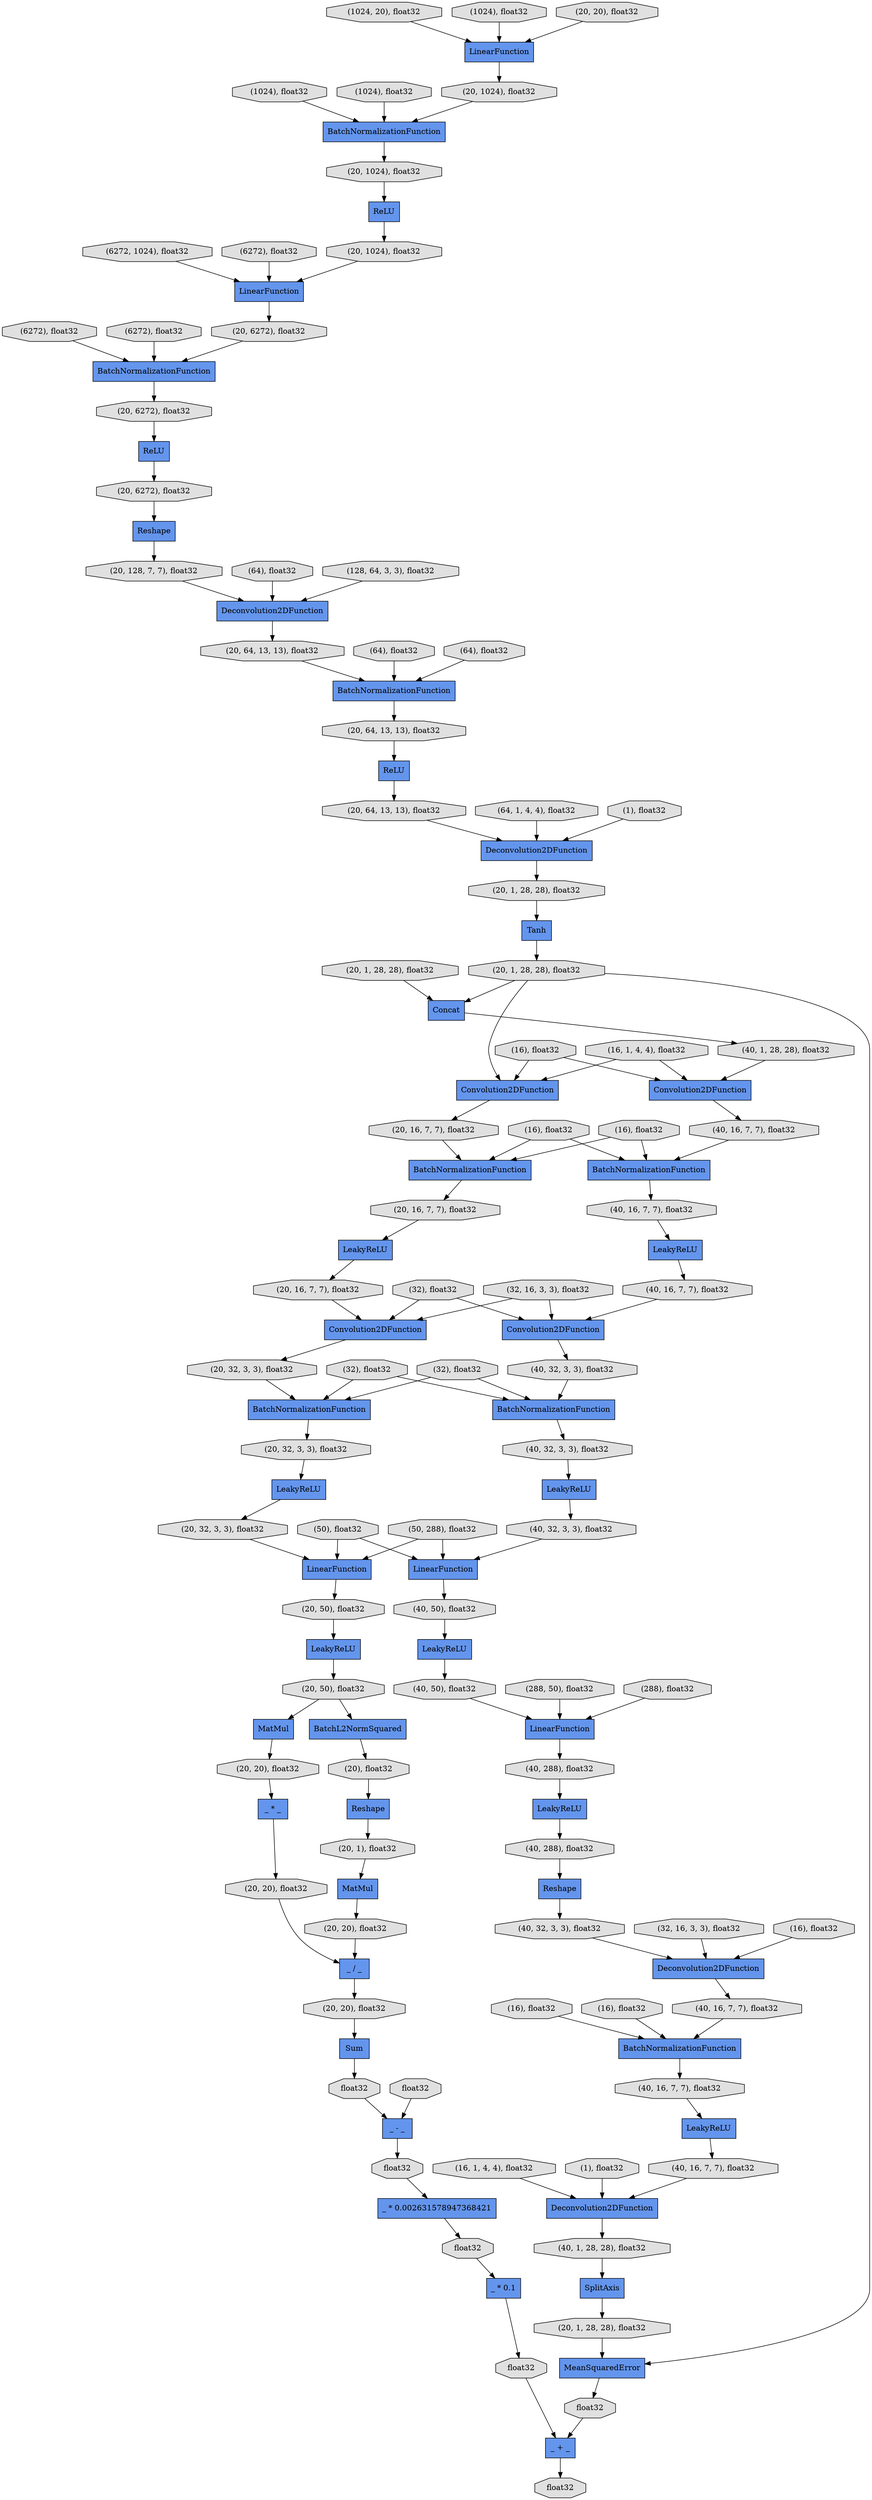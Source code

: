 digraph graphname{rankdir=TB;4426031400 [shape="record",fillcolor="#6495ED",style="filled",label="Convolution2DFunction"];4426031456 [shape="octagon",fillcolor="#E0E0E0",style="filled",label="(20, 16, 7, 7), float32"];4426031512 [shape="octagon",fillcolor="#E0E0E0",style="filled",label="(40, 1, 28, 28), float32"];4426031568 [shape="octagon",fillcolor="#E0E0E0",style="filled",label="(20, 32, 3, 3), float32"];4426031792 [shape="octagon",fillcolor="#E0E0E0",style="filled",label="(20, 16, 7, 7), float32"];4426031848 [shape="record",fillcolor="#6495ED",style="filled",label="Reshape"];4426032128 [shape="record",fillcolor="#6495ED",style="filled",label="LeakyReLU"];4426032184 [shape="octagon",fillcolor="#E0E0E0",style="filled",label="(20, 1), float32"];4426032240 [shape="record",fillcolor="#6495ED",style="filled",label="BatchNormalizationFunction"];4373202032 [shape="record",fillcolor="#6495ED",style="filled",label="Convolution2DFunction"];4426032296 [shape="octagon",fillcolor="#E0E0E0",style="filled",label="(20, 16, 7, 7), float32"];4426032352 [shape="octagon",fillcolor="#E0E0E0",style="filled",label="(20, 32, 3, 3), float32"];4426032408 [shape="record",fillcolor="#6495ED",style="filled",label="BatchL2NormSquared"];4426032464 [shape="octagon",fillcolor="#E0E0E0",style="filled",label="(20, 32, 3, 3), float32"];4426032520 [shape="record",fillcolor="#6495ED",style="filled",label="LeakyReLU"];4426032576 [shape="octagon",fillcolor="#E0E0E0",style="filled",label="(20, 50), float32"];4426032632 [shape="record",fillcolor="#6495ED",style="filled",label="LeakyReLU"];4426032688 [shape="octagon",fillcolor="#E0E0E0",style="filled",label="(20, 50), float32"];4426032744 [shape="octagon",fillcolor="#E0E0E0",style="filled",label="float32"];4426032800 [shape="record",fillcolor="#6495ED",style="filled",label="LinearFunction"];4426032912 [shape="record",fillcolor="#6495ED",style="filled",label="MatMul"];4426033024 [shape="octagon",fillcolor="#E0E0E0",style="filled",label="(20), float32"];4358694840 [shape="octagon",fillcolor="#E0E0E0",style="filled",label="(20, 1, 28, 28), float32"];4426033136 [shape="octagon",fillcolor="#E0E0E0",style="filled",label="float32"];4426033192 [shape="record",fillcolor="#6495ED",style="filled",label="MatMul"];4426033304 [shape="octagon",fillcolor="#E0E0E0",style="filled",label="(20, 20), float32"];4426033360 [shape="octagon",fillcolor="#E0E0E0",style="filled",label="(20, 20), float32"];4426033528 [shape="octagon",fillcolor="#E0E0E0",style="filled",label="float32"];4324379168 [shape="record",fillcolor="#6495ED",style="filled",label="BatchNormalizationFunction"];4426033752 [shape="record",fillcolor="#6495ED",style="filled",label="Sum"];4426033808 [shape="record",fillcolor="#6495ED",style="filled",label="_ * _"];4426033864 [shape="record",fillcolor="#6495ED",style="filled",label="_ / _"];4426033920 [shape="octagon",fillcolor="#E0E0E0",style="filled",label="(20, 20), float32"];4324379616 [shape="octagon",fillcolor="#E0E0E0",style="filled",label="float32"];4426034144 [shape="octagon",fillcolor="#E0E0E0",style="filled",label="(20, 20), float32"];4426034200 [shape="octagon",fillcolor="#E0E0E0",style="filled",label="float32"];4426034256 [shape="record",fillcolor="#6495ED",style="filled",label="_ - _"];4426034312 [shape="record",fillcolor="#6495ED",style="filled",label="_ * 0.1"];4426034368 [shape="octagon",fillcolor="#E0E0E0",style="filled",label="float32"];4426034424 [shape="record",fillcolor="#6495ED",style="filled",label="_ * 0.002631578947368421"];4426034648 [shape="octagon",fillcolor="#E0E0E0",style="filled",label="float32"];4426034704 [shape="record",fillcolor="#6495ED",style="filled",label="_ + _"];4425863240 [shape="octagon",fillcolor="#E0E0E0",style="filled",label="(32, 16, 3, 3), float32"];4425863296 [shape="octagon",fillcolor="#E0E0E0",style="filled",label="(16), float32"];4425986176 [shape="record",fillcolor="#6495ED",style="filled",label="ReLU"];4425863408 [shape="octagon",fillcolor="#E0E0E0",style="filled",label="(16), float32"];4425986288 [shape="octagon",fillcolor="#E0E0E0",style="filled",label="(20, 6272), float32"];4425863464 [shape="octagon",fillcolor="#E0E0E0",style="filled",label="(16, 1, 4, 4), float32"];4425986344 [shape="record",fillcolor="#6495ED",style="filled",label="Tanh"];4425863520 [shape="octagon",fillcolor="#E0E0E0",style="filled",label="(16), float32"];4425986400 [shape="octagon",fillcolor="#E0E0E0",style="filled",label="(20, 64, 13, 13), float32"];4425986456 [shape="record",fillcolor="#6495ED",style="filled",label="Deconvolution2DFunction"];4425863632 [shape="octagon",fillcolor="#E0E0E0",style="filled",label="(1), float32"];4425986568 [shape="octagon",fillcolor="#E0E0E0",style="filled",label="(20, 128, 7, 7), float32"];4425986624 [shape="octagon",fillcolor="#E0E0E0",style="filled",label="(20, 1, 28, 28), float32"];4425986680 [shape="octagon",fillcolor="#E0E0E0",style="filled",label="(20, 64, 13, 13), float32"];4425986736 [shape="octagon",fillcolor="#E0E0E0",style="filled",label="(40, 16, 7, 7), float32"];4425986792 [shape="record",fillcolor="#6495ED",style="filled",label="BatchNormalizationFunction"];4425987240 [shape="record",fillcolor="#6495ED",style="filled",label="Deconvolution2DFunction"];4425987296 [shape="octagon",fillcolor="#E0E0E0",style="filled",label="(20, 64, 13, 13), float32"];4425987352 [shape="octagon",fillcolor="#E0E0E0",style="filled",label="(20, 1, 28, 28), float32"];4425987408 [shape="record",fillcolor="#6495ED",style="filled",label="LeakyReLU"];4425987464 [shape="octagon",fillcolor="#E0E0E0",style="filled",label="(40, 1, 28, 28), float32"];4425831816 [shape="octagon",fillcolor="#E0E0E0",style="filled",label="(1024, 20), float32"];4425987520 [shape="record",fillcolor="#6495ED",style="filled",label="Convolution2DFunction"];4425987688 [shape="record",fillcolor="#6495ED",style="filled",label="Concat"];4425832096 [shape="octagon",fillcolor="#E0E0E0",style="filled",label="(1024), float32"];4425987800 [shape="octagon",fillcolor="#E0E0E0",style="filled",label="(40, 16, 7, 7), float32"];4425832152 [shape="octagon",fillcolor="#E0E0E0",style="filled",label="(1024), float32"];4425987912 [shape="record",fillcolor="#6495ED",style="filled",label="Convolution2DFunction"];4425832264 [shape="octagon",fillcolor="#E0E0E0",style="filled",label="(1024), float32"];4425987968 [shape="octagon",fillcolor="#E0E0E0",style="filled",label="(40, 16, 7, 7), float32"];4425832376 [shape="octagon",fillcolor="#E0E0E0",style="filled",label="(6272, 1024), float32"];4425988080 [shape="record",fillcolor="#6495ED",style="filled",label="BatchNormalizationFunction"];4425865256 [shape="record",fillcolor="#6495ED",style="filled",label="ReLU"];4425832488 [shape="octagon",fillcolor="#E0E0E0",style="filled",label="(6272), float32"];4425988192 [shape="record",fillcolor="#6495ED",style="filled",label="BatchNormalizationFunction"];4425832544 [shape="octagon",fillcolor="#E0E0E0",style="filled",label="(6272), float32"];4425988248 [shape="octagon",fillcolor="#E0E0E0",style="filled",label="(40, 32, 3, 3), float32"];4425832656 [shape="octagon",fillcolor="#E0E0E0",style="filled",label="(6272), float32"];4425988360 [shape="octagon",fillcolor="#E0E0E0",style="filled",label="(40, 32, 3, 3), float32"];4425990096 [shape="record",fillcolor="#6495ED",style="filled",label="Deconvolution2DFunction"];4425988416 [shape="octagon",fillcolor="#E0E0E0",style="filled",label="(40, 50), float32"];4425832768 [shape="octagon",fillcolor="#E0E0E0",style="filled",label="(64), float32"];4425832880 [shape="octagon",fillcolor="#E0E0E0",style="filled",label="(64), float32"];4425988584 [shape="record",fillcolor="#6495ED",style="filled",label="LeakyReLU"];4425832936 [shape="octagon",fillcolor="#E0E0E0",style="filled",label="(64, 1, 4, 4), float32"];4425988640 [shape="octagon",fillcolor="#E0E0E0",style="filled",label="(40, 288), float32"];4425832992 [shape="octagon",fillcolor="#E0E0E0",style="filled",label="(64), float32"];4425865760 [shape="record",fillcolor="#6495ED",style="filled",label="LinearFunction"];4425988696 [shape="record",fillcolor="#6495ED",style="filled",label="LeakyReLU"];4357749336 [shape="octagon",fillcolor="#E0E0E0",style="filled",label="(128, 64, 3, 3), float32"];4425988752 [shape="record",fillcolor="#6495ED",style="filled",label="LinearFunction"];4425833104 [shape="octagon",fillcolor="#E0E0E0",style="filled",label="(1), float32"];4425865872 [shape="octagon",fillcolor="#E0E0E0",style="filled",label="(20, 20), float32"];4425988808 [shape="octagon",fillcolor="#E0E0E0",style="filled",label="(40, 32, 3, 3), float32"];4425865928 [shape="octagon",fillcolor="#E0E0E0",style="filled",label="(20, 1024), float32"];4425988864 [shape="octagon",fillcolor="#E0E0E0",style="filled",label="(40, 288), float32"];4425866040 [shape="octagon",fillcolor="#E0E0E0",style="filled",label="(20, 1024), float32"];4425833328 [shape="octagon",fillcolor="#E0E0E0",style="filled",label="(16, 1, 4, 4), float32"];4425989032 [shape="record",fillcolor="#6495ED",style="filled",label="LeakyReLU"];4425989088 [shape="octagon",fillcolor="#E0E0E0",style="filled",label="(40, 32, 3, 3), float32"];4425833440 [shape="octagon",fillcolor="#E0E0E0",style="filled",label="(16), float32"];4425833496 [shape="octagon",fillcolor="#E0E0E0",style="filled",label="(16), float32"];4425989144 [shape="octagon",fillcolor="#E0E0E0",style="filled",label="(40, 16, 7, 7), float32"];4425989200 [shape="octagon",fillcolor="#E0E0E0",style="filled",label="(40, 50), float32"];4425989256 [shape="record",fillcolor="#6495ED",style="filled",label="Reshape"];4425833608 [shape="octagon",fillcolor="#E0E0E0",style="filled",label="(16), float32"];4425866376 [shape="octagon",fillcolor="#E0E0E0",style="filled",label="(20, 1024), float32"];4425989312 [shape="record",fillcolor="#6495ED",style="filled",label="LinearFunction"];4425866432 [shape="octagon",fillcolor="#E0E0E0",style="filled",label="(20, 6272), float32"];4425989368 [shape="record",fillcolor="#6495ED",style="filled",label="Deconvolution2DFunction"];4425833720 [shape="octagon",fillcolor="#E0E0E0",style="filled",label="(32, 16, 3, 3), float32"];4425866488 [shape="record",fillcolor="#6495ED",style="filled",label="ReLU"];4425833832 [shape="octagon",fillcolor="#E0E0E0",style="filled",label="(32), float32"];4425833888 [shape="octagon",fillcolor="#E0E0E0",style="filled",label="(32), float32"];4425989592 [shape="octagon",fillcolor="#E0E0E0",style="filled",label="(40, 16, 7, 7), float32"];4425834000 [shape="octagon",fillcolor="#E0E0E0",style="filled",label="(32), float32"];4425989704 [shape="record",fillcolor="#6495ED",style="filled",label="SplitAxis"];4425866824 [shape="record",fillcolor="#6495ED",style="filled",label="LinearFunction"];4425989760 [shape="octagon",fillcolor="#E0E0E0",style="filled",label="(40, 16, 7, 7), float32"];4425834112 [shape="octagon",fillcolor="#E0E0E0",style="filled",label="(50, 288), float32"];4425866880 [shape="octagon",fillcolor="#E0E0E0",style="filled",label="(20, 6272), float32"];4425989816 [shape="record",fillcolor="#6495ED",style="filled",label="LeakyReLU"];4425866936 [shape="record",fillcolor="#6495ED",style="filled",label="BatchNormalizationFunction"];4425834224 [shape="octagon",fillcolor="#E0E0E0",style="filled",label="(50), float32"];4425866992 [shape="octagon",fillcolor="#E0E0E0",style="filled",label="(20, 1, 28, 28), float32"];4425989928 [shape="record",fillcolor="#6495ED",style="filled",label="BatchNormalizationFunction"];4425867048 [shape="record",fillcolor="#6495ED",style="filled",label="Reshape"];4425834336 [shape="octagon",fillcolor="#E0E0E0",style="filled",label="(288, 50), float32"];4425867104 [shape="record",fillcolor="#6495ED",style="filled",label="BatchNormalizationFunction"];4425990040 [shape="record",fillcolor="#6495ED",style="filled",label="MeanSquaredError"];4425834448 [shape="octagon",fillcolor="#E0E0E0",style="filled",label="(288), float32"];4426032464 -> 4426032800;4425987912 -> 4425988248;4425834000 -> 4425988080;4425986792 -> 4425986680;4425833832 -> 4426031400;4425988248 -> 4425988080;4425833888 -> 4426032240;4426034704 -> 4426034648;4426032912 -> 4426033360;4425987520 -> 4425987968;4425833328 -> 4425987520;4425988640 -> 4425988584;4425988080 -> 4425988360;4425833888 -> 4425988080;4357749336 -> 4425986456;4425986624 -> 4425990040;4425833496 -> 4425988192;4425833440 -> 4373202032;4425986176 -> 4425987296;4425986568 -> 4425986456;4425986344 -> 4425986624;4426032296 -> 4426031400;4425989760 -> 4425989928;4425833720 -> 4426031400;4426032800 -> 4426032576;4425989312 -> 4425988640;4425863632 -> 4425990096;4426033752 -> 4426032744;4426032408 -> 4426033024;4425832936 -> 4425987240;4425832376 -> 4425866824;4425865928 -> 4425866936;4425834000 -> 4426032240;4426033360 -> 4426033808;4373202032 -> 4426031456;4425988808 -> 4425988752;4425832488 -> 4425866824;4426033920 -> 4426033864;4425987352 -> 4425986344;4425866376 -> 4425866824;4425989200 -> 4425989312;4324379168 -> 4426031792;4425834112 -> 4426032800;4426031792 -> 4426032128;4425988584 -> 4425988864;4426031568 -> 4426032520;4425987408 -> 4425986736;4425832152 -> 4425866936;4426031456 -> 4324379168;4425988360 -> 4425988696;4425989592 -> 4425990096;4425987296 -> 4425987240;4425986400 -> 4425986792;4426033808 -> 4426033920;4425834448 -> 4425989312;4425989032 -> 4425989200;4425832544 -> 4425867104;4426032688 -> 4426032912;4425866936 -> 4425866040;4425866432 -> 4425865256;4425986624 -> 4373202032;4425986624 -> 4425987688;4425988752 -> 4425988416;4425833720 -> 4425987912;4425866880 -> 4425867104;4426032352 -> 4426032240;4425832264 -> 4425866936;4426033864 -> 4426034144;4426034144 -> 4426033752;4425834224 -> 4425988752;4425833608 -> 4425988192;4425833328 -> 4373202032;4426032744 -> 4426034256;4425867048 -> 4425986568;4426032184 -> 4426033192;4425834336 -> 4425989312;4425867104 -> 4425866432;4426034312 -> 4426033136;4425833440 -> 4425987520;4425863464 -> 4425990096;4425988192 -> 4425987800;4426033304 -> 4426033864;4426034424 -> 4426034368;4425833608 -> 4324379168;4425987968 -> 4425988192;4426031400 -> 4426032352;4426033024 -> 4426031848;4425866992 -> 4425987688;4425990096 -> 4426031512;4426032688 -> 4426032408;4425832096 -> 4425865760;4425833496 -> 4324379168;4425988416 -> 4425989032;4324379616 -> 4426034704;4426032576 -> 4426032632;4425988864 -> 4425989256;4425989704 -> 4358694840;4425834112 -> 4425988752;4425863520 -> 4425989928;4425865760 -> 4425865928;4426031848 -> 4426032184;4426034256 -> 4426033528;4425865872 -> 4425865760;4425988696 -> 4425988808;4358694840 -> 4425990040;4426033528 -> 4426034424;4425865256 -> 4425986288;4425989144 -> 4425989816;4426032520 -> 4426032464;4425863296 -> 4425989368;4425832768 -> 4425986456;4425987240 -> 4425987352;4425832880 -> 4425986792;4425834224 -> 4426032800;4425989816 -> 4425989592;4425866488 -> 4425866376;4426032128 -> 4426032296;4425832992 -> 4425986792;4425986680 -> 4425986176;4425990040 -> 4324379616;4426033192 -> 4426033304;4425863240 -> 4425989368;4425833104 -> 4425987240;4426034200 -> 4426034256;4425989256 -> 4425989088;4425986736 -> 4425987912;4425987688 -> 4425987464;4426032632 -> 4426032688;4425986456 -> 4425986400;4425987800 -> 4425987408;4425989928 -> 4425989144;4425833832 -> 4425987912;4425989088 -> 4425989368;4426031512 -> 4425989704;4425987464 -> 4425987520;4425866824 -> 4425866880;4425863408 -> 4425989928;4425986288 -> 4425867048;4426032240 -> 4426031568;4426033136 -> 4426034704;4425832656 -> 4425867104;4425866040 -> 4425866488;4425989368 -> 4425989760;4425831816 -> 4425865760;4426034368 -> 4426034312;}